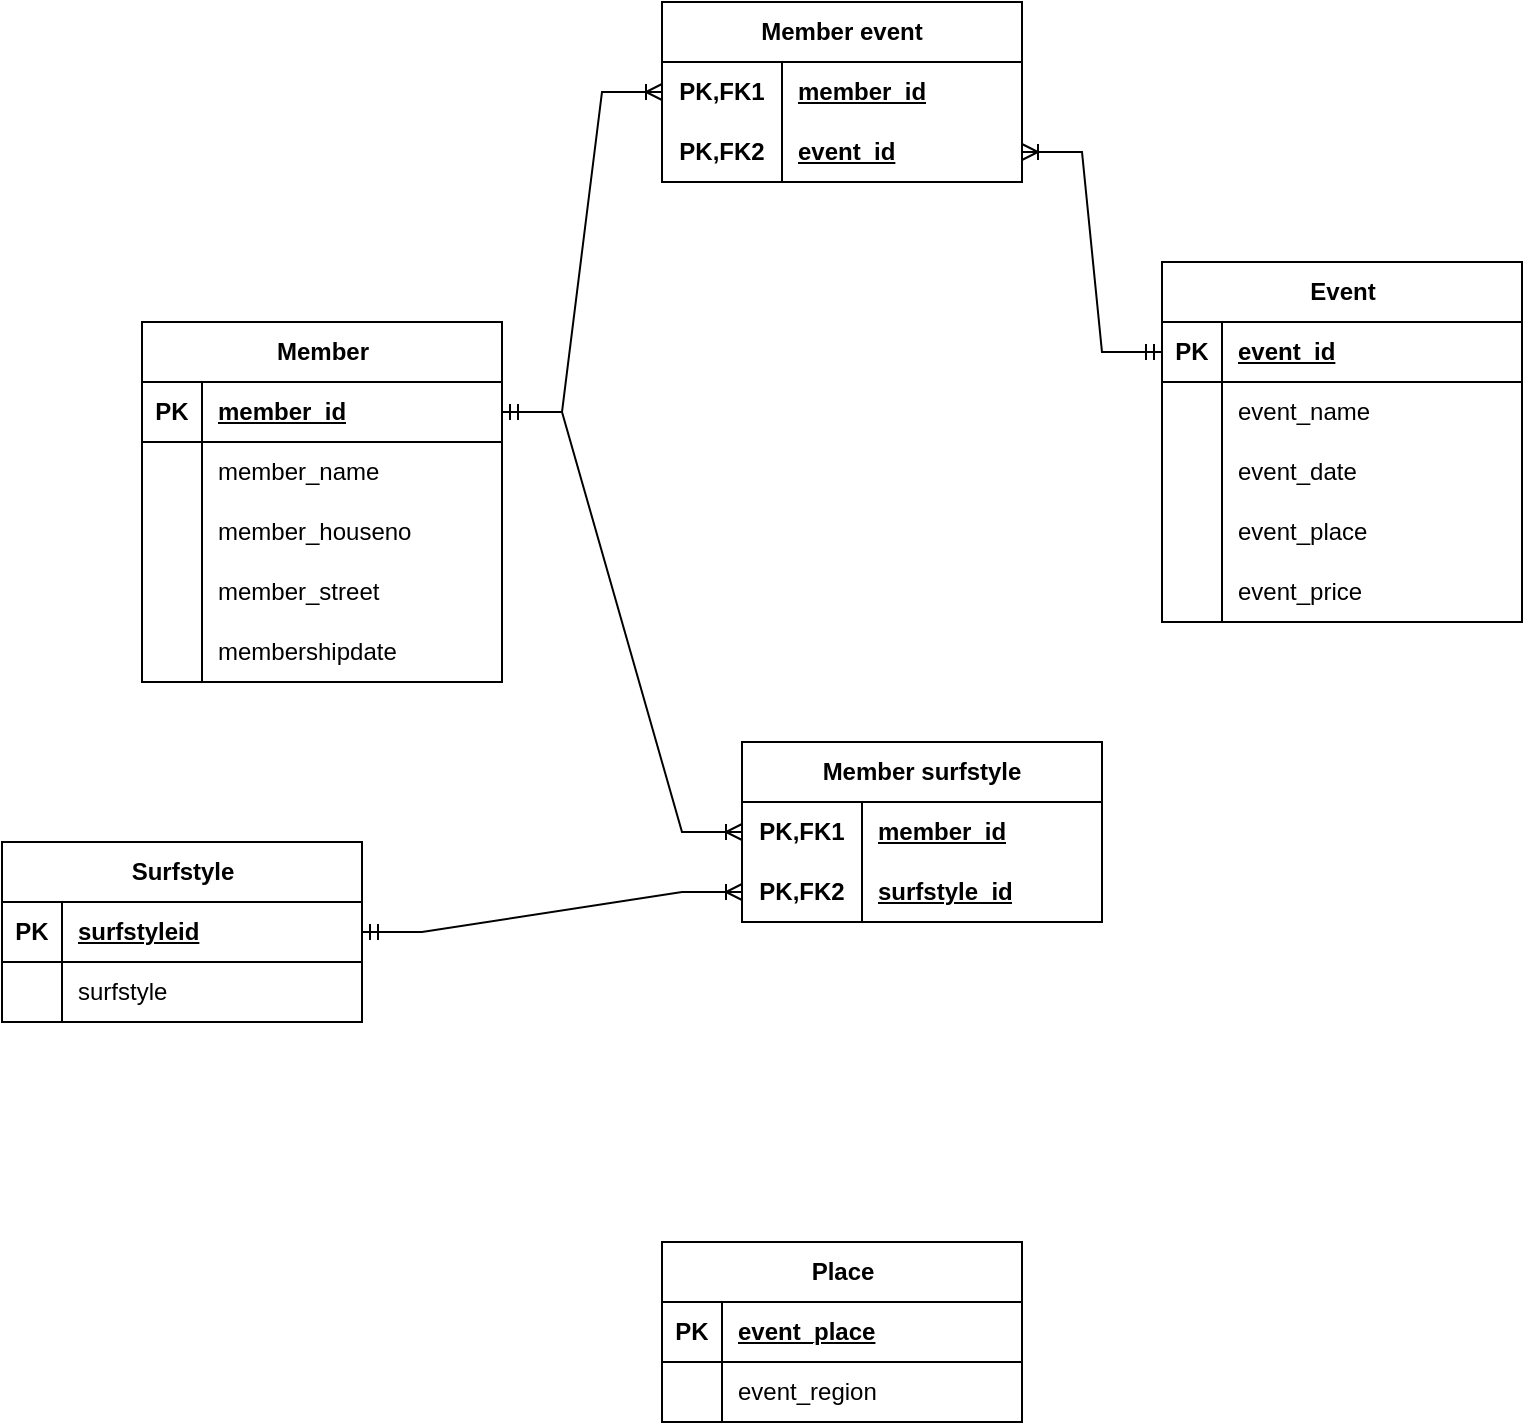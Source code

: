 <mxfile version="28.0.6">
  <diagram name="Pagina-1" id="xVszIvmmjtRtqWrwMjXJ">
    <mxGraphModel dx="706" dy="1773" grid="1" gridSize="10" guides="1" tooltips="1" connect="1" arrows="1" fold="1" page="1" pageScale="1" pageWidth="827" pageHeight="1169" math="0" shadow="0">
      <root>
        <mxCell id="0" />
        <mxCell id="1" parent="0" />
        <mxCell id="UUEWE9hUYM5FqjJnVBUl-1" value="Member" style="shape=table;startSize=30;container=1;collapsible=1;childLayout=tableLayout;fixedRows=1;rowLines=0;fontStyle=1;align=center;resizeLast=1;html=1;" parent="1" vertex="1">
          <mxGeometry x="80" y="140" width="180" height="180" as="geometry" />
        </mxCell>
        <mxCell id="UUEWE9hUYM5FqjJnVBUl-2" value="" style="shape=tableRow;horizontal=0;startSize=0;swimlaneHead=0;swimlaneBody=0;fillColor=none;collapsible=0;dropTarget=0;points=[[0,0.5],[1,0.5]];portConstraint=eastwest;top=0;left=0;right=0;bottom=1;" parent="UUEWE9hUYM5FqjJnVBUl-1" vertex="1">
          <mxGeometry y="30" width="180" height="30" as="geometry" />
        </mxCell>
        <mxCell id="UUEWE9hUYM5FqjJnVBUl-3" value="PK" style="shape=partialRectangle;connectable=0;fillColor=none;top=0;left=0;bottom=0;right=0;fontStyle=1;overflow=hidden;whiteSpace=wrap;html=1;" parent="UUEWE9hUYM5FqjJnVBUl-2" vertex="1">
          <mxGeometry width="30" height="30" as="geometry">
            <mxRectangle width="30" height="30" as="alternateBounds" />
          </mxGeometry>
        </mxCell>
        <mxCell id="UUEWE9hUYM5FqjJnVBUl-4" value="member_id" style="shape=partialRectangle;connectable=0;fillColor=none;top=0;left=0;bottom=0;right=0;align=left;spacingLeft=6;fontStyle=5;overflow=hidden;whiteSpace=wrap;html=1;" parent="UUEWE9hUYM5FqjJnVBUl-2" vertex="1">
          <mxGeometry x="30" width="150" height="30" as="geometry">
            <mxRectangle width="150" height="30" as="alternateBounds" />
          </mxGeometry>
        </mxCell>
        <mxCell id="UUEWE9hUYM5FqjJnVBUl-5" value="" style="shape=tableRow;horizontal=0;startSize=0;swimlaneHead=0;swimlaneBody=0;fillColor=none;collapsible=0;dropTarget=0;points=[[0,0.5],[1,0.5]];portConstraint=eastwest;top=0;left=0;right=0;bottom=0;" parent="UUEWE9hUYM5FqjJnVBUl-1" vertex="1">
          <mxGeometry y="60" width="180" height="30" as="geometry" />
        </mxCell>
        <mxCell id="UUEWE9hUYM5FqjJnVBUl-6" value="" style="shape=partialRectangle;connectable=0;fillColor=none;top=0;left=0;bottom=0;right=0;editable=1;overflow=hidden;whiteSpace=wrap;html=1;" parent="UUEWE9hUYM5FqjJnVBUl-5" vertex="1">
          <mxGeometry width="30" height="30" as="geometry">
            <mxRectangle width="30" height="30" as="alternateBounds" />
          </mxGeometry>
        </mxCell>
        <mxCell id="UUEWE9hUYM5FqjJnVBUl-7" value="member_name" style="shape=partialRectangle;connectable=0;fillColor=none;top=0;left=0;bottom=0;right=0;align=left;spacingLeft=6;overflow=hidden;whiteSpace=wrap;html=1;" parent="UUEWE9hUYM5FqjJnVBUl-5" vertex="1">
          <mxGeometry x="30" width="150" height="30" as="geometry">
            <mxRectangle width="150" height="30" as="alternateBounds" />
          </mxGeometry>
        </mxCell>
        <mxCell id="UUEWE9hUYM5FqjJnVBUl-8" value="" style="shape=tableRow;horizontal=0;startSize=0;swimlaneHead=0;swimlaneBody=0;fillColor=none;collapsible=0;dropTarget=0;points=[[0,0.5],[1,0.5]];portConstraint=eastwest;top=0;left=0;right=0;bottom=0;" parent="UUEWE9hUYM5FqjJnVBUl-1" vertex="1">
          <mxGeometry y="90" width="180" height="30" as="geometry" />
        </mxCell>
        <mxCell id="UUEWE9hUYM5FqjJnVBUl-9" value="" style="shape=partialRectangle;connectable=0;fillColor=none;top=0;left=0;bottom=0;right=0;editable=1;overflow=hidden;whiteSpace=wrap;html=1;" parent="UUEWE9hUYM5FqjJnVBUl-8" vertex="1">
          <mxGeometry width="30" height="30" as="geometry">
            <mxRectangle width="30" height="30" as="alternateBounds" />
          </mxGeometry>
        </mxCell>
        <mxCell id="UUEWE9hUYM5FqjJnVBUl-10" value="member_houseno" style="shape=partialRectangle;connectable=0;fillColor=none;top=0;left=0;bottom=0;right=0;align=left;spacingLeft=6;overflow=hidden;whiteSpace=wrap;html=1;" parent="UUEWE9hUYM5FqjJnVBUl-8" vertex="1">
          <mxGeometry x="30" width="150" height="30" as="geometry">
            <mxRectangle width="150" height="30" as="alternateBounds" />
          </mxGeometry>
        </mxCell>
        <mxCell id="UUEWE9hUYM5FqjJnVBUl-11" value="" style="shape=tableRow;horizontal=0;startSize=0;swimlaneHead=0;swimlaneBody=0;fillColor=none;collapsible=0;dropTarget=0;points=[[0,0.5],[1,0.5]];portConstraint=eastwest;top=0;left=0;right=0;bottom=0;" parent="UUEWE9hUYM5FqjJnVBUl-1" vertex="1">
          <mxGeometry y="120" width="180" height="30" as="geometry" />
        </mxCell>
        <mxCell id="UUEWE9hUYM5FqjJnVBUl-12" value="" style="shape=partialRectangle;connectable=0;fillColor=none;top=0;left=0;bottom=0;right=0;editable=1;overflow=hidden;whiteSpace=wrap;html=1;" parent="UUEWE9hUYM5FqjJnVBUl-11" vertex="1">
          <mxGeometry width="30" height="30" as="geometry">
            <mxRectangle width="30" height="30" as="alternateBounds" />
          </mxGeometry>
        </mxCell>
        <mxCell id="UUEWE9hUYM5FqjJnVBUl-13" value="member_street" style="shape=partialRectangle;connectable=0;fillColor=none;top=0;left=0;bottom=0;right=0;align=left;spacingLeft=6;overflow=hidden;whiteSpace=wrap;html=1;" parent="UUEWE9hUYM5FqjJnVBUl-11" vertex="1">
          <mxGeometry x="30" width="150" height="30" as="geometry">
            <mxRectangle width="150" height="30" as="alternateBounds" />
          </mxGeometry>
        </mxCell>
        <mxCell id="UUEWE9hUYM5FqjJnVBUl-14" value="" style="shape=tableRow;horizontal=0;startSize=0;swimlaneHead=0;swimlaneBody=0;fillColor=none;collapsible=0;dropTarget=0;points=[[0,0.5],[1,0.5]];portConstraint=eastwest;top=0;left=0;right=0;bottom=0;" parent="UUEWE9hUYM5FqjJnVBUl-1" vertex="1">
          <mxGeometry y="150" width="180" height="30" as="geometry" />
        </mxCell>
        <mxCell id="UUEWE9hUYM5FqjJnVBUl-15" value="" style="shape=partialRectangle;connectable=0;fillColor=none;top=0;left=0;bottom=0;right=0;editable=1;overflow=hidden;whiteSpace=wrap;html=1;" parent="UUEWE9hUYM5FqjJnVBUl-14" vertex="1">
          <mxGeometry width="30" height="30" as="geometry">
            <mxRectangle width="30" height="30" as="alternateBounds" />
          </mxGeometry>
        </mxCell>
        <mxCell id="UUEWE9hUYM5FqjJnVBUl-16" value="membershipdate" style="shape=partialRectangle;connectable=0;fillColor=none;top=0;left=0;bottom=0;right=0;align=left;spacingLeft=6;overflow=hidden;whiteSpace=wrap;html=1;" parent="UUEWE9hUYM5FqjJnVBUl-14" vertex="1">
          <mxGeometry x="30" width="150" height="30" as="geometry">
            <mxRectangle width="150" height="30" as="alternateBounds" />
          </mxGeometry>
        </mxCell>
        <mxCell id="UUEWE9hUYM5FqjJnVBUl-17" value="Member surfstyle" style="shape=table;startSize=30;container=1;collapsible=1;childLayout=tableLayout;fixedRows=1;rowLines=0;fontStyle=1;align=center;resizeLast=1;html=1;whiteSpace=wrap;" parent="1" vertex="1">
          <mxGeometry x="380" y="350" width="180" height="90" as="geometry" />
        </mxCell>
        <mxCell id="UUEWE9hUYM5FqjJnVBUl-18" value="" style="shape=tableRow;horizontal=0;startSize=0;swimlaneHead=0;swimlaneBody=0;fillColor=none;collapsible=0;dropTarget=0;points=[[0,0.5],[1,0.5]];portConstraint=eastwest;top=0;left=0;right=0;bottom=0;html=1;" parent="UUEWE9hUYM5FqjJnVBUl-17" vertex="1">
          <mxGeometry y="30" width="180" height="30" as="geometry" />
        </mxCell>
        <mxCell id="UUEWE9hUYM5FqjJnVBUl-19" value="PK,FK1" style="shape=partialRectangle;connectable=0;fillColor=none;top=0;left=0;bottom=0;right=0;fontStyle=1;overflow=hidden;html=1;whiteSpace=wrap;" parent="UUEWE9hUYM5FqjJnVBUl-18" vertex="1">
          <mxGeometry width="60" height="30" as="geometry">
            <mxRectangle width="60" height="30" as="alternateBounds" />
          </mxGeometry>
        </mxCell>
        <mxCell id="UUEWE9hUYM5FqjJnVBUl-20" value="member_id" style="shape=partialRectangle;connectable=0;fillColor=none;top=0;left=0;bottom=0;right=0;align=left;spacingLeft=6;fontStyle=5;overflow=hidden;html=1;whiteSpace=wrap;" parent="UUEWE9hUYM5FqjJnVBUl-18" vertex="1">
          <mxGeometry x="60" width="120" height="30" as="geometry">
            <mxRectangle width="120" height="30" as="alternateBounds" />
          </mxGeometry>
        </mxCell>
        <mxCell id="UUEWE9hUYM5FqjJnVBUl-21" value="" style="shape=tableRow;horizontal=0;startSize=0;swimlaneHead=0;swimlaneBody=0;fillColor=none;collapsible=0;dropTarget=0;points=[[0,0.5],[1,0.5]];portConstraint=eastwest;top=0;left=0;right=0;bottom=1;html=1;" parent="UUEWE9hUYM5FqjJnVBUl-17" vertex="1">
          <mxGeometry y="60" width="180" height="30" as="geometry" />
        </mxCell>
        <mxCell id="UUEWE9hUYM5FqjJnVBUl-22" value="PK,FK2" style="shape=partialRectangle;connectable=0;fillColor=none;top=0;left=0;bottom=0;right=0;fontStyle=1;overflow=hidden;html=1;whiteSpace=wrap;" parent="UUEWE9hUYM5FqjJnVBUl-21" vertex="1">
          <mxGeometry width="60" height="30" as="geometry">
            <mxRectangle width="60" height="30" as="alternateBounds" />
          </mxGeometry>
        </mxCell>
        <mxCell id="UUEWE9hUYM5FqjJnVBUl-23" value="surfstyle_id" style="shape=partialRectangle;connectable=0;fillColor=none;top=0;left=0;bottom=0;right=0;align=left;spacingLeft=6;fontStyle=5;overflow=hidden;html=1;whiteSpace=wrap;" parent="UUEWE9hUYM5FqjJnVBUl-21" vertex="1">
          <mxGeometry x="60" width="120" height="30" as="geometry">
            <mxRectangle width="120" height="30" as="alternateBounds" />
          </mxGeometry>
        </mxCell>
        <mxCell id="UUEWE9hUYM5FqjJnVBUl-30" value="Member event" style="shape=table;startSize=30;container=1;collapsible=1;childLayout=tableLayout;fixedRows=1;rowLines=0;fontStyle=1;align=center;resizeLast=1;html=1;whiteSpace=wrap;" parent="1" vertex="1">
          <mxGeometry x="340" y="-20" width="180" height="90" as="geometry" />
        </mxCell>
        <mxCell id="UUEWE9hUYM5FqjJnVBUl-31" value="" style="shape=tableRow;horizontal=0;startSize=0;swimlaneHead=0;swimlaneBody=0;fillColor=none;collapsible=0;dropTarget=0;points=[[0,0.5],[1,0.5]];portConstraint=eastwest;top=0;left=0;right=0;bottom=0;html=1;" parent="UUEWE9hUYM5FqjJnVBUl-30" vertex="1">
          <mxGeometry y="30" width="180" height="30" as="geometry" />
        </mxCell>
        <mxCell id="UUEWE9hUYM5FqjJnVBUl-32" value="PK,FK1" style="shape=partialRectangle;connectable=0;fillColor=none;top=0;left=0;bottom=0;right=0;fontStyle=1;overflow=hidden;html=1;whiteSpace=wrap;" parent="UUEWE9hUYM5FqjJnVBUl-31" vertex="1">
          <mxGeometry width="60" height="30" as="geometry">
            <mxRectangle width="60" height="30" as="alternateBounds" />
          </mxGeometry>
        </mxCell>
        <mxCell id="UUEWE9hUYM5FqjJnVBUl-33" value="member_id" style="shape=partialRectangle;connectable=0;fillColor=none;top=0;left=0;bottom=0;right=0;align=left;spacingLeft=6;fontStyle=5;overflow=hidden;html=1;whiteSpace=wrap;" parent="UUEWE9hUYM5FqjJnVBUl-31" vertex="1">
          <mxGeometry x="60" width="120" height="30" as="geometry">
            <mxRectangle width="120" height="30" as="alternateBounds" />
          </mxGeometry>
        </mxCell>
        <mxCell id="UUEWE9hUYM5FqjJnVBUl-34" value="" style="shape=tableRow;horizontal=0;startSize=0;swimlaneHead=0;swimlaneBody=0;fillColor=none;collapsible=0;dropTarget=0;points=[[0,0.5],[1,0.5]];portConstraint=eastwest;top=0;left=0;right=0;bottom=1;html=1;" parent="UUEWE9hUYM5FqjJnVBUl-30" vertex="1">
          <mxGeometry y="60" width="180" height="30" as="geometry" />
        </mxCell>
        <mxCell id="UUEWE9hUYM5FqjJnVBUl-35" value="PK,FK2" style="shape=partialRectangle;connectable=0;fillColor=none;top=0;left=0;bottom=0;right=0;fontStyle=1;overflow=hidden;html=1;whiteSpace=wrap;" parent="UUEWE9hUYM5FqjJnVBUl-34" vertex="1">
          <mxGeometry width="60" height="30" as="geometry">
            <mxRectangle width="60" height="30" as="alternateBounds" />
          </mxGeometry>
        </mxCell>
        <mxCell id="UUEWE9hUYM5FqjJnVBUl-36" value="event_id" style="shape=partialRectangle;connectable=0;fillColor=none;top=0;left=0;bottom=0;right=0;align=left;spacingLeft=6;fontStyle=5;overflow=hidden;html=1;whiteSpace=wrap;" parent="UUEWE9hUYM5FqjJnVBUl-34" vertex="1">
          <mxGeometry x="60" width="120" height="30" as="geometry">
            <mxRectangle width="120" height="30" as="alternateBounds" />
          </mxGeometry>
        </mxCell>
        <mxCell id="UUEWE9hUYM5FqjJnVBUl-43" value="Surfstyle" style="shape=table;startSize=30;container=1;collapsible=1;childLayout=tableLayout;fixedRows=1;rowLines=0;fontStyle=1;align=center;resizeLast=1;html=1;" parent="1" vertex="1">
          <mxGeometry x="10" y="400" width="180" height="90" as="geometry" />
        </mxCell>
        <mxCell id="UUEWE9hUYM5FqjJnVBUl-44" value="" style="shape=tableRow;horizontal=0;startSize=0;swimlaneHead=0;swimlaneBody=0;fillColor=none;collapsible=0;dropTarget=0;points=[[0,0.5],[1,0.5]];portConstraint=eastwest;top=0;left=0;right=0;bottom=1;" parent="UUEWE9hUYM5FqjJnVBUl-43" vertex="1">
          <mxGeometry y="30" width="180" height="30" as="geometry" />
        </mxCell>
        <mxCell id="UUEWE9hUYM5FqjJnVBUl-45" value="PK" style="shape=partialRectangle;connectable=0;fillColor=none;top=0;left=0;bottom=0;right=0;fontStyle=1;overflow=hidden;whiteSpace=wrap;html=1;" parent="UUEWE9hUYM5FqjJnVBUl-44" vertex="1">
          <mxGeometry width="30" height="30" as="geometry">
            <mxRectangle width="30" height="30" as="alternateBounds" />
          </mxGeometry>
        </mxCell>
        <mxCell id="UUEWE9hUYM5FqjJnVBUl-46" value="surfstyleid" style="shape=partialRectangle;connectable=0;fillColor=none;top=0;left=0;bottom=0;right=0;align=left;spacingLeft=6;fontStyle=5;overflow=hidden;whiteSpace=wrap;html=1;" parent="UUEWE9hUYM5FqjJnVBUl-44" vertex="1">
          <mxGeometry x="30" width="150" height="30" as="geometry">
            <mxRectangle width="150" height="30" as="alternateBounds" />
          </mxGeometry>
        </mxCell>
        <mxCell id="UUEWE9hUYM5FqjJnVBUl-47" value="" style="shape=tableRow;horizontal=0;startSize=0;swimlaneHead=0;swimlaneBody=0;fillColor=none;collapsible=0;dropTarget=0;points=[[0,0.5],[1,0.5]];portConstraint=eastwest;top=0;left=0;right=0;bottom=0;" parent="UUEWE9hUYM5FqjJnVBUl-43" vertex="1">
          <mxGeometry y="60" width="180" height="30" as="geometry" />
        </mxCell>
        <mxCell id="UUEWE9hUYM5FqjJnVBUl-48" value="" style="shape=partialRectangle;connectable=0;fillColor=none;top=0;left=0;bottom=0;right=0;editable=1;overflow=hidden;whiteSpace=wrap;html=1;" parent="UUEWE9hUYM5FqjJnVBUl-47" vertex="1">
          <mxGeometry width="30" height="30" as="geometry">
            <mxRectangle width="30" height="30" as="alternateBounds" />
          </mxGeometry>
        </mxCell>
        <mxCell id="UUEWE9hUYM5FqjJnVBUl-49" value="surfstyle" style="shape=partialRectangle;connectable=0;fillColor=none;top=0;left=0;bottom=0;right=0;align=left;spacingLeft=6;overflow=hidden;whiteSpace=wrap;html=1;" parent="UUEWE9hUYM5FqjJnVBUl-47" vertex="1">
          <mxGeometry x="30" width="150" height="30" as="geometry">
            <mxRectangle width="150" height="30" as="alternateBounds" />
          </mxGeometry>
        </mxCell>
        <mxCell id="UUEWE9hUYM5FqjJnVBUl-56" value="Event" style="shape=table;startSize=30;container=1;collapsible=1;childLayout=tableLayout;fixedRows=1;rowLines=0;fontStyle=1;align=center;resizeLast=1;html=1;" parent="1" vertex="1">
          <mxGeometry x="590" y="110" width="180" height="180" as="geometry">
            <mxRectangle x="600" y="460" width="70" height="30" as="alternateBounds" />
          </mxGeometry>
        </mxCell>
        <mxCell id="UUEWE9hUYM5FqjJnVBUl-57" value="" style="shape=tableRow;horizontal=0;startSize=0;swimlaneHead=0;swimlaneBody=0;fillColor=none;collapsible=0;dropTarget=0;points=[[0,0.5],[1,0.5]];portConstraint=eastwest;top=0;left=0;right=0;bottom=1;" parent="UUEWE9hUYM5FqjJnVBUl-56" vertex="1">
          <mxGeometry y="30" width="180" height="30" as="geometry" />
        </mxCell>
        <mxCell id="UUEWE9hUYM5FqjJnVBUl-58" value="PK" style="shape=partialRectangle;connectable=0;fillColor=none;top=0;left=0;bottom=0;right=0;fontStyle=1;overflow=hidden;whiteSpace=wrap;html=1;" parent="UUEWE9hUYM5FqjJnVBUl-57" vertex="1">
          <mxGeometry width="30" height="30" as="geometry">
            <mxRectangle width="30" height="30" as="alternateBounds" />
          </mxGeometry>
        </mxCell>
        <mxCell id="UUEWE9hUYM5FqjJnVBUl-59" value="event_id" style="shape=partialRectangle;connectable=0;fillColor=none;top=0;left=0;bottom=0;right=0;align=left;spacingLeft=6;fontStyle=5;overflow=hidden;whiteSpace=wrap;html=1;" parent="UUEWE9hUYM5FqjJnVBUl-57" vertex="1">
          <mxGeometry x="30" width="150" height="30" as="geometry">
            <mxRectangle width="150" height="30" as="alternateBounds" />
          </mxGeometry>
        </mxCell>
        <mxCell id="UUEWE9hUYM5FqjJnVBUl-60" value="" style="shape=tableRow;horizontal=0;startSize=0;swimlaneHead=0;swimlaneBody=0;fillColor=none;collapsible=0;dropTarget=0;points=[[0,0.5],[1,0.5]];portConstraint=eastwest;top=0;left=0;right=0;bottom=0;" parent="UUEWE9hUYM5FqjJnVBUl-56" vertex="1">
          <mxGeometry y="60" width="180" height="30" as="geometry" />
        </mxCell>
        <mxCell id="UUEWE9hUYM5FqjJnVBUl-61" value="" style="shape=partialRectangle;connectable=0;fillColor=none;top=0;left=0;bottom=0;right=0;editable=1;overflow=hidden;whiteSpace=wrap;html=1;" parent="UUEWE9hUYM5FqjJnVBUl-60" vertex="1">
          <mxGeometry width="30" height="30" as="geometry">
            <mxRectangle width="30" height="30" as="alternateBounds" />
          </mxGeometry>
        </mxCell>
        <mxCell id="UUEWE9hUYM5FqjJnVBUl-62" value="event_name" style="shape=partialRectangle;connectable=0;fillColor=none;top=0;left=0;bottom=0;right=0;align=left;spacingLeft=6;overflow=hidden;whiteSpace=wrap;html=1;" parent="UUEWE9hUYM5FqjJnVBUl-60" vertex="1">
          <mxGeometry x="30" width="150" height="30" as="geometry">
            <mxRectangle width="150" height="30" as="alternateBounds" />
          </mxGeometry>
        </mxCell>
        <mxCell id="UUEWE9hUYM5FqjJnVBUl-63" value="" style="shape=tableRow;horizontal=0;startSize=0;swimlaneHead=0;swimlaneBody=0;fillColor=none;collapsible=0;dropTarget=0;points=[[0,0.5],[1,0.5]];portConstraint=eastwest;top=0;left=0;right=0;bottom=0;" parent="UUEWE9hUYM5FqjJnVBUl-56" vertex="1">
          <mxGeometry y="90" width="180" height="30" as="geometry" />
        </mxCell>
        <mxCell id="UUEWE9hUYM5FqjJnVBUl-64" value="" style="shape=partialRectangle;connectable=0;fillColor=none;top=0;left=0;bottom=0;right=0;editable=1;overflow=hidden;whiteSpace=wrap;html=1;" parent="UUEWE9hUYM5FqjJnVBUl-63" vertex="1">
          <mxGeometry width="30" height="30" as="geometry">
            <mxRectangle width="30" height="30" as="alternateBounds" />
          </mxGeometry>
        </mxCell>
        <mxCell id="UUEWE9hUYM5FqjJnVBUl-65" value="event_date" style="shape=partialRectangle;connectable=0;fillColor=none;top=0;left=0;bottom=0;right=0;align=left;spacingLeft=6;overflow=hidden;whiteSpace=wrap;html=1;" parent="UUEWE9hUYM5FqjJnVBUl-63" vertex="1">
          <mxGeometry x="30" width="150" height="30" as="geometry">
            <mxRectangle width="150" height="30" as="alternateBounds" />
          </mxGeometry>
        </mxCell>
        <mxCell id="UUEWE9hUYM5FqjJnVBUl-66" value="" style="shape=tableRow;horizontal=0;startSize=0;swimlaneHead=0;swimlaneBody=0;fillColor=none;collapsible=0;dropTarget=0;points=[[0,0.5],[1,0.5]];portConstraint=eastwest;top=0;left=0;right=0;bottom=0;" parent="UUEWE9hUYM5FqjJnVBUl-56" vertex="1">
          <mxGeometry y="120" width="180" height="30" as="geometry" />
        </mxCell>
        <mxCell id="UUEWE9hUYM5FqjJnVBUl-67" value="" style="shape=partialRectangle;connectable=0;fillColor=none;top=0;left=0;bottom=0;right=0;editable=1;overflow=hidden;whiteSpace=wrap;html=1;" parent="UUEWE9hUYM5FqjJnVBUl-66" vertex="1">
          <mxGeometry width="30" height="30" as="geometry">
            <mxRectangle width="30" height="30" as="alternateBounds" />
          </mxGeometry>
        </mxCell>
        <mxCell id="UUEWE9hUYM5FqjJnVBUl-68" value="event_place" style="shape=partialRectangle;connectable=0;fillColor=none;top=0;left=0;bottom=0;right=0;align=left;spacingLeft=6;overflow=hidden;whiteSpace=wrap;html=1;" parent="UUEWE9hUYM5FqjJnVBUl-66" vertex="1">
          <mxGeometry x="30" width="150" height="30" as="geometry">
            <mxRectangle width="150" height="30" as="alternateBounds" />
          </mxGeometry>
        </mxCell>
        <mxCell id="UUEWE9hUYM5FqjJnVBUl-69" value="" style="shape=tableRow;horizontal=0;startSize=0;swimlaneHead=0;swimlaneBody=0;fillColor=none;collapsible=0;dropTarget=0;points=[[0,0.5],[1,0.5]];portConstraint=eastwest;top=0;left=0;right=0;bottom=0;" parent="UUEWE9hUYM5FqjJnVBUl-56" vertex="1">
          <mxGeometry y="150" width="180" height="30" as="geometry" />
        </mxCell>
        <mxCell id="UUEWE9hUYM5FqjJnVBUl-70" value="" style="shape=partialRectangle;connectable=0;fillColor=none;top=0;left=0;bottom=0;right=0;editable=1;overflow=hidden;whiteSpace=wrap;html=1;" parent="UUEWE9hUYM5FqjJnVBUl-69" vertex="1">
          <mxGeometry width="30" height="30" as="geometry">
            <mxRectangle width="30" height="30" as="alternateBounds" />
          </mxGeometry>
        </mxCell>
        <mxCell id="UUEWE9hUYM5FqjJnVBUl-71" value="event_price" style="shape=partialRectangle;connectable=0;fillColor=none;top=0;left=0;bottom=0;right=0;align=left;spacingLeft=6;overflow=hidden;whiteSpace=wrap;html=1;" parent="UUEWE9hUYM5FqjJnVBUl-69" vertex="1">
          <mxGeometry x="30" width="150" height="30" as="geometry">
            <mxRectangle width="150" height="30" as="alternateBounds" />
          </mxGeometry>
        </mxCell>
        <mxCell id="UUEWE9hUYM5FqjJnVBUl-72" value="Place" style="shape=table;startSize=30;container=1;collapsible=1;childLayout=tableLayout;fixedRows=1;rowLines=0;fontStyle=1;align=center;resizeLast=1;html=1;" parent="1" vertex="1">
          <mxGeometry x="340" y="600" width="180" height="90" as="geometry" />
        </mxCell>
        <mxCell id="UUEWE9hUYM5FqjJnVBUl-73" value="" style="shape=tableRow;horizontal=0;startSize=0;swimlaneHead=0;swimlaneBody=0;fillColor=none;collapsible=0;dropTarget=0;points=[[0,0.5],[1,0.5]];portConstraint=eastwest;top=0;left=0;right=0;bottom=1;" parent="UUEWE9hUYM5FqjJnVBUl-72" vertex="1">
          <mxGeometry y="30" width="180" height="30" as="geometry" />
        </mxCell>
        <mxCell id="UUEWE9hUYM5FqjJnVBUl-74" value="PK" style="shape=partialRectangle;connectable=0;fillColor=none;top=0;left=0;bottom=0;right=0;fontStyle=1;overflow=hidden;whiteSpace=wrap;html=1;" parent="UUEWE9hUYM5FqjJnVBUl-73" vertex="1">
          <mxGeometry width="30" height="30" as="geometry">
            <mxRectangle width="30" height="30" as="alternateBounds" />
          </mxGeometry>
        </mxCell>
        <mxCell id="UUEWE9hUYM5FqjJnVBUl-75" value="event_place" style="shape=partialRectangle;connectable=0;fillColor=none;top=0;left=0;bottom=0;right=0;align=left;spacingLeft=6;fontStyle=5;overflow=hidden;whiteSpace=wrap;html=1;" parent="UUEWE9hUYM5FqjJnVBUl-73" vertex="1">
          <mxGeometry x="30" width="150" height="30" as="geometry">
            <mxRectangle width="150" height="30" as="alternateBounds" />
          </mxGeometry>
        </mxCell>
        <mxCell id="UUEWE9hUYM5FqjJnVBUl-76" value="" style="shape=tableRow;horizontal=0;startSize=0;swimlaneHead=0;swimlaneBody=0;fillColor=none;collapsible=0;dropTarget=0;points=[[0,0.5],[1,0.5]];portConstraint=eastwest;top=0;left=0;right=0;bottom=0;" parent="UUEWE9hUYM5FqjJnVBUl-72" vertex="1">
          <mxGeometry y="60" width="180" height="30" as="geometry" />
        </mxCell>
        <mxCell id="UUEWE9hUYM5FqjJnVBUl-77" value="" style="shape=partialRectangle;connectable=0;fillColor=none;top=0;left=0;bottom=0;right=0;editable=1;overflow=hidden;whiteSpace=wrap;html=1;" parent="UUEWE9hUYM5FqjJnVBUl-76" vertex="1">
          <mxGeometry width="30" height="30" as="geometry">
            <mxRectangle width="30" height="30" as="alternateBounds" />
          </mxGeometry>
        </mxCell>
        <mxCell id="UUEWE9hUYM5FqjJnVBUl-78" value="event_region" style="shape=partialRectangle;connectable=0;fillColor=none;top=0;left=0;bottom=0;right=0;align=left;spacingLeft=6;overflow=hidden;whiteSpace=wrap;html=1;" parent="UUEWE9hUYM5FqjJnVBUl-76" vertex="1">
          <mxGeometry x="30" width="150" height="30" as="geometry">
            <mxRectangle width="150" height="30" as="alternateBounds" />
          </mxGeometry>
        </mxCell>
        <mxCell id="UUEWE9hUYM5FqjJnVBUl-85" value="" style="edgeStyle=entityRelationEdgeStyle;fontSize=12;html=1;endArrow=ERoneToMany;startArrow=ERmandOne;rounded=0;entryX=0;entryY=0.5;entryDx=0;entryDy=0;exitX=1;exitY=0.5;exitDx=0;exitDy=0;" parent="1" source="UUEWE9hUYM5FqjJnVBUl-2" target="UUEWE9hUYM5FqjJnVBUl-18" edge="1">
          <mxGeometry width="100" height="100" relative="1" as="geometry">
            <mxPoint x="240" y="130" as="sourcePoint" />
            <mxPoint x="184" y="410" as="targetPoint" />
          </mxGeometry>
        </mxCell>
        <mxCell id="UUEWE9hUYM5FqjJnVBUl-86" value="" style="edgeStyle=entityRelationEdgeStyle;fontSize=12;html=1;endArrow=ERoneToMany;startArrow=ERmandOne;rounded=0;entryX=0;entryY=0.5;entryDx=0;entryDy=0;exitX=1;exitY=0.5;exitDx=0;exitDy=0;" parent="1" source="UUEWE9hUYM5FqjJnVBUl-2" target="UUEWE9hUYM5FqjJnVBUl-31" edge="1">
          <mxGeometry width="100" height="100" relative="1" as="geometry">
            <mxPoint x="463.96" y="120" as="sourcePoint" />
            <mxPoint x="400" y="198.67" as="targetPoint" />
          </mxGeometry>
        </mxCell>
        <mxCell id="UUEWE9hUYM5FqjJnVBUl-88" value="" style="edgeStyle=entityRelationEdgeStyle;fontSize=12;html=1;endArrow=ERoneToMany;startArrow=ERmandOne;rounded=0;entryX=1;entryY=0.5;entryDx=0;entryDy=0;exitX=0;exitY=0.5;exitDx=0;exitDy=0;" parent="1" source="UUEWE9hUYM5FqjJnVBUl-57" target="UUEWE9hUYM5FqjJnVBUl-34" edge="1">
          <mxGeometry width="100" height="100" relative="1" as="geometry">
            <mxPoint x="610" y="90" as="sourcePoint" />
            <mxPoint x="710" y="-10" as="targetPoint" />
          </mxGeometry>
        </mxCell>
        <mxCell id="UUEWE9hUYM5FqjJnVBUl-89" value="" style="edgeStyle=entityRelationEdgeStyle;fontSize=12;html=1;endArrow=ERoneToMany;startArrow=ERmandOne;rounded=0;exitX=1;exitY=0.5;exitDx=0;exitDy=0;entryX=0;entryY=0.5;entryDx=0;entryDy=0;" parent="1" source="UUEWE9hUYM5FqjJnVBUl-44" target="UUEWE9hUYM5FqjJnVBUl-21" edge="1">
          <mxGeometry width="100" height="100" relative="1" as="geometry">
            <mxPoint x="190" y="450" as="sourcePoint" />
            <mxPoint x="290" y="350" as="targetPoint" />
          </mxGeometry>
        </mxCell>
      </root>
    </mxGraphModel>
  </diagram>
</mxfile>
